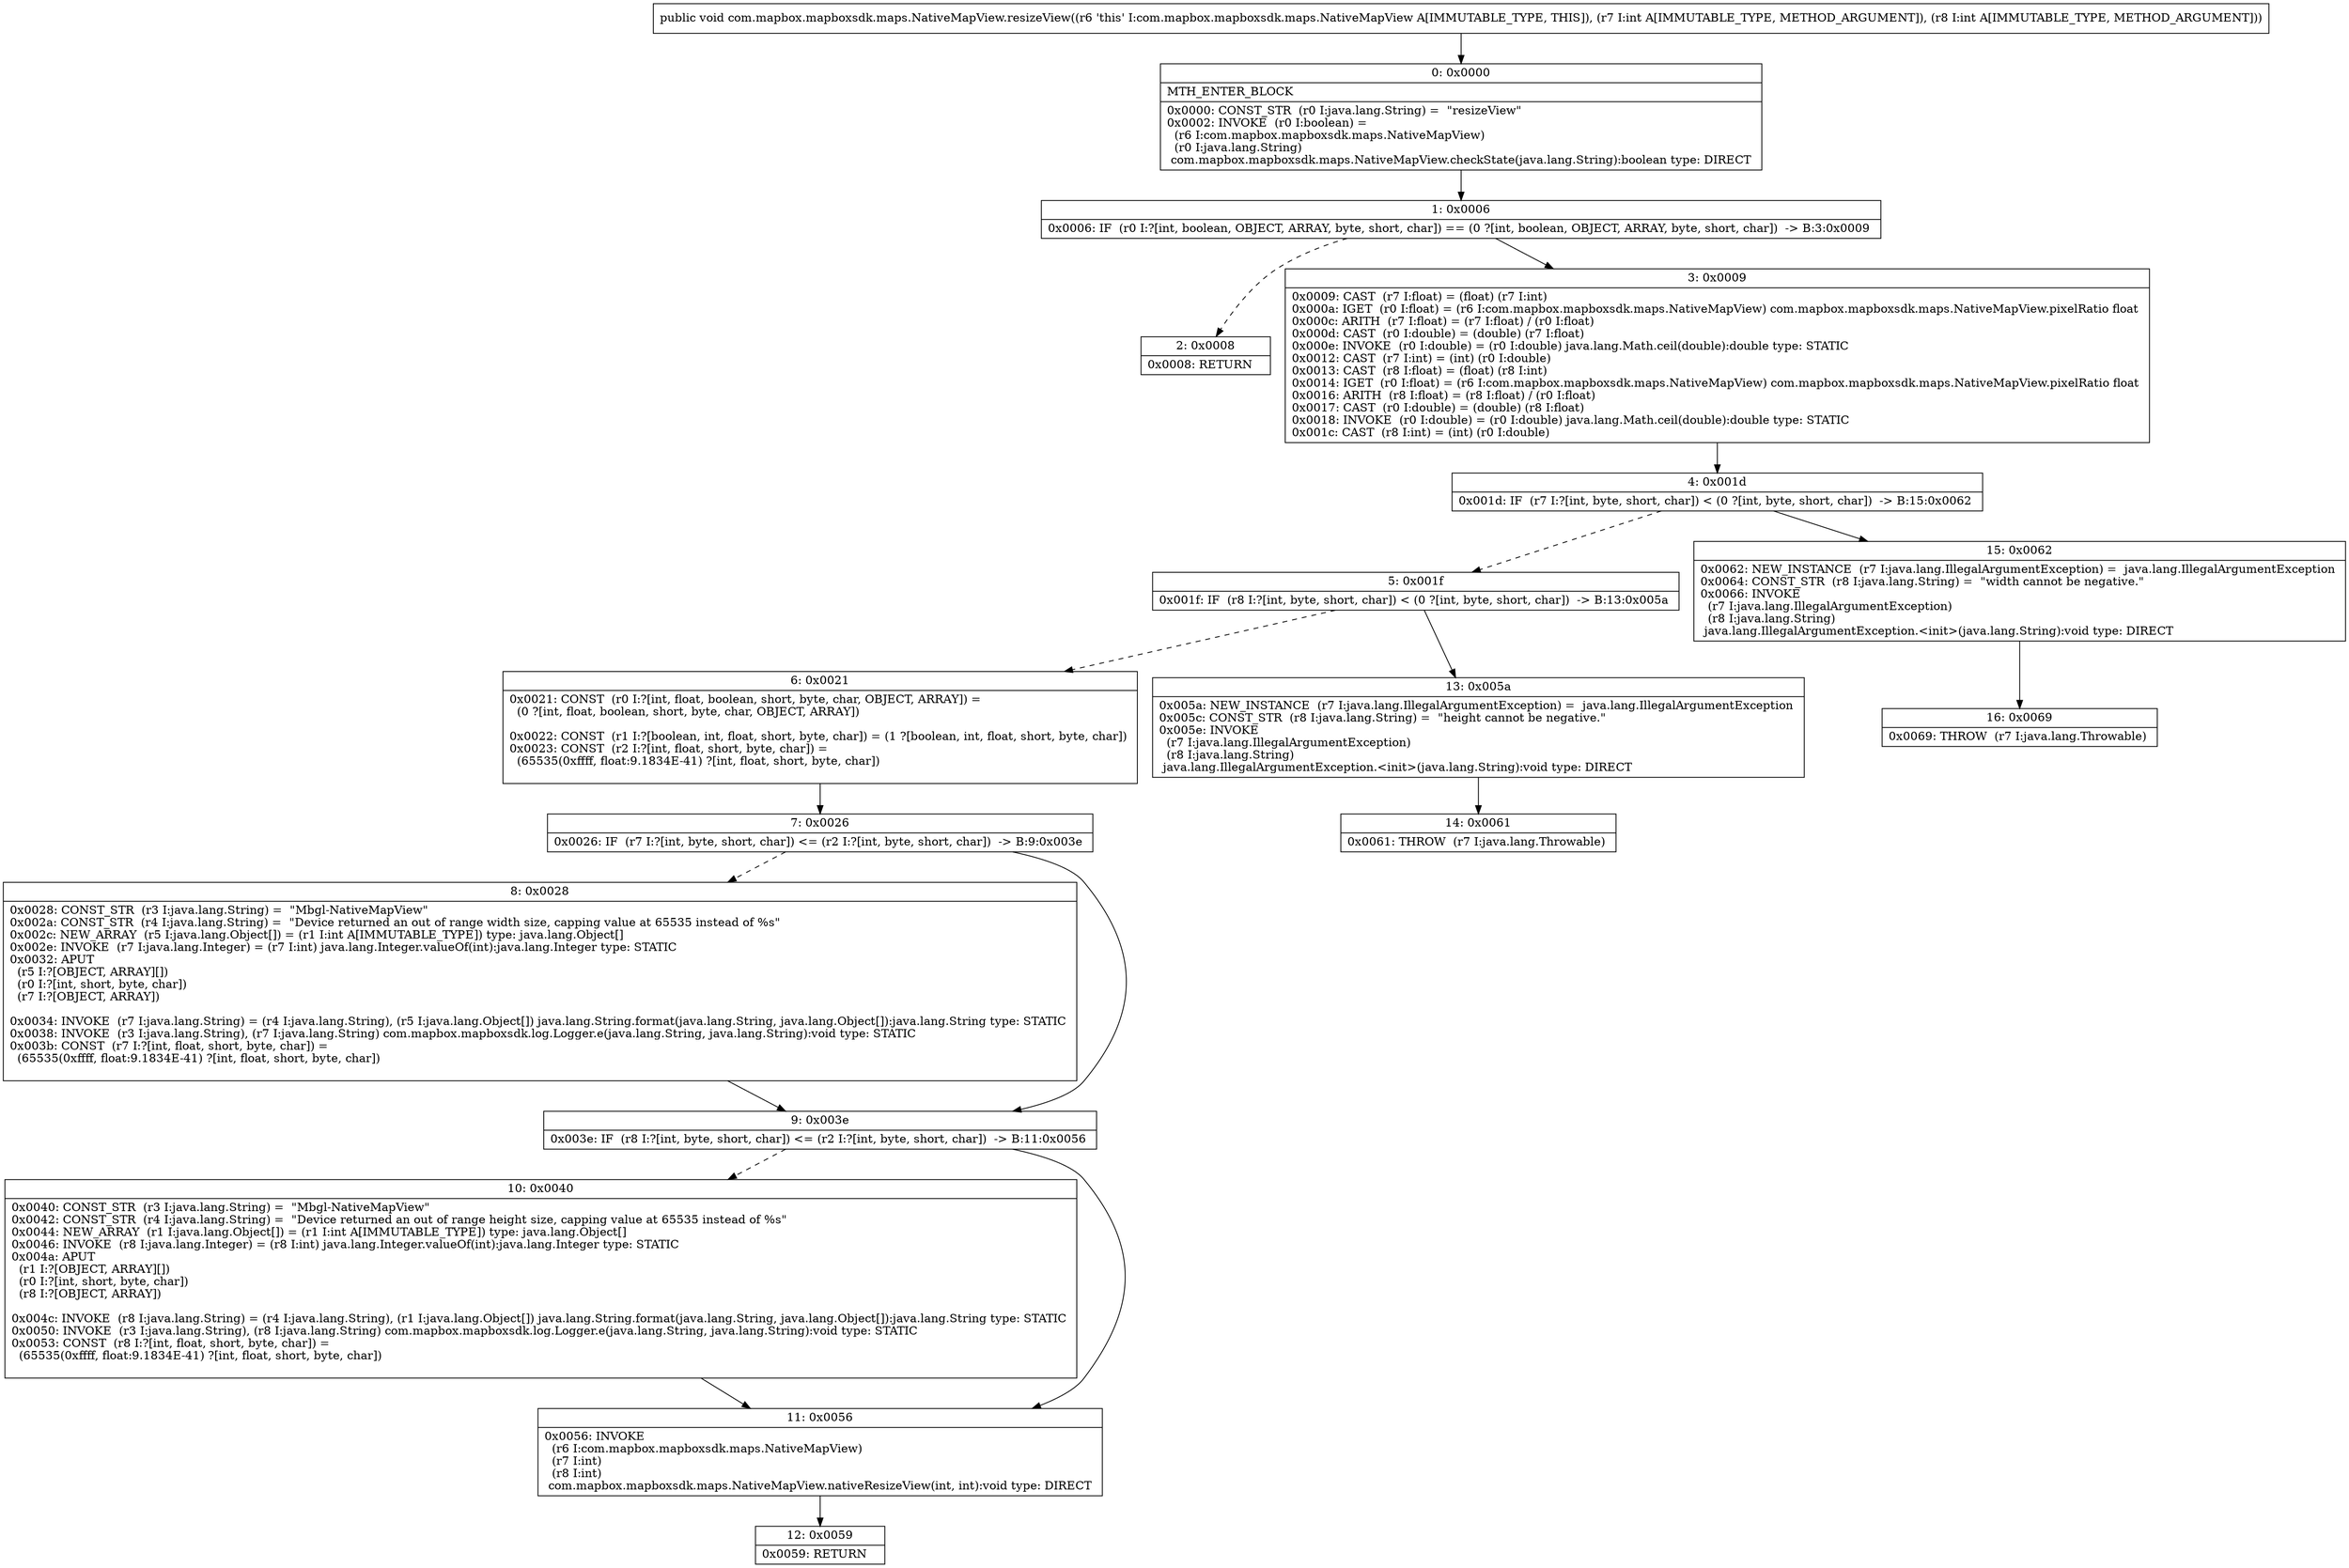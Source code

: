 digraph "CFG forcom.mapbox.mapboxsdk.maps.NativeMapView.resizeView(II)V" {
Node_0 [shape=record,label="{0\:\ 0x0000|MTH_ENTER_BLOCK\l|0x0000: CONST_STR  (r0 I:java.lang.String) =  \"resizeView\" \l0x0002: INVOKE  (r0 I:boolean) = \l  (r6 I:com.mapbox.mapboxsdk.maps.NativeMapView)\l  (r0 I:java.lang.String)\l com.mapbox.mapboxsdk.maps.NativeMapView.checkState(java.lang.String):boolean type: DIRECT \l}"];
Node_1 [shape=record,label="{1\:\ 0x0006|0x0006: IF  (r0 I:?[int, boolean, OBJECT, ARRAY, byte, short, char]) == (0 ?[int, boolean, OBJECT, ARRAY, byte, short, char])  \-\> B:3:0x0009 \l}"];
Node_2 [shape=record,label="{2\:\ 0x0008|0x0008: RETURN   \l}"];
Node_3 [shape=record,label="{3\:\ 0x0009|0x0009: CAST  (r7 I:float) = (float) (r7 I:int) \l0x000a: IGET  (r0 I:float) = (r6 I:com.mapbox.mapboxsdk.maps.NativeMapView) com.mapbox.mapboxsdk.maps.NativeMapView.pixelRatio float \l0x000c: ARITH  (r7 I:float) = (r7 I:float) \/ (r0 I:float) \l0x000d: CAST  (r0 I:double) = (double) (r7 I:float) \l0x000e: INVOKE  (r0 I:double) = (r0 I:double) java.lang.Math.ceil(double):double type: STATIC \l0x0012: CAST  (r7 I:int) = (int) (r0 I:double) \l0x0013: CAST  (r8 I:float) = (float) (r8 I:int) \l0x0014: IGET  (r0 I:float) = (r6 I:com.mapbox.mapboxsdk.maps.NativeMapView) com.mapbox.mapboxsdk.maps.NativeMapView.pixelRatio float \l0x0016: ARITH  (r8 I:float) = (r8 I:float) \/ (r0 I:float) \l0x0017: CAST  (r0 I:double) = (double) (r8 I:float) \l0x0018: INVOKE  (r0 I:double) = (r0 I:double) java.lang.Math.ceil(double):double type: STATIC \l0x001c: CAST  (r8 I:int) = (int) (r0 I:double) \l}"];
Node_4 [shape=record,label="{4\:\ 0x001d|0x001d: IF  (r7 I:?[int, byte, short, char]) \< (0 ?[int, byte, short, char])  \-\> B:15:0x0062 \l}"];
Node_5 [shape=record,label="{5\:\ 0x001f|0x001f: IF  (r8 I:?[int, byte, short, char]) \< (0 ?[int, byte, short, char])  \-\> B:13:0x005a \l}"];
Node_6 [shape=record,label="{6\:\ 0x0021|0x0021: CONST  (r0 I:?[int, float, boolean, short, byte, char, OBJECT, ARRAY]) = \l  (0 ?[int, float, boolean, short, byte, char, OBJECT, ARRAY])\l \l0x0022: CONST  (r1 I:?[boolean, int, float, short, byte, char]) = (1 ?[boolean, int, float, short, byte, char]) \l0x0023: CONST  (r2 I:?[int, float, short, byte, char]) = \l  (65535(0xffff, float:9.1834E\-41) ?[int, float, short, byte, char])\l \l}"];
Node_7 [shape=record,label="{7\:\ 0x0026|0x0026: IF  (r7 I:?[int, byte, short, char]) \<= (r2 I:?[int, byte, short, char])  \-\> B:9:0x003e \l}"];
Node_8 [shape=record,label="{8\:\ 0x0028|0x0028: CONST_STR  (r3 I:java.lang.String) =  \"Mbgl\-NativeMapView\" \l0x002a: CONST_STR  (r4 I:java.lang.String) =  \"Device returned an out of range width size, capping value at 65535 instead of %s\" \l0x002c: NEW_ARRAY  (r5 I:java.lang.Object[]) = (r1 I:int A[IMMUTABLE_TYPE]) type: java.lang.Object[] \l0x002e: INVOKE  (r7 I:java.lang.Integer) = (r7 I:int) java.lang.Integer.valueOf(int):java.lang.Integer type: STATIC \l0x0032: APUT  \l  (r5 I:?[OBJECT, ARRAY][])\l  (r0 I:?[int, short, byte, char])\l  (r7 I:?[OBJECT, ARRAY])\l \l0x0034: INVOKE  (r7 I:java.lang.String) = (r4 I:java.lang.String), (r5 I:java.lang.Object[]) java.lang.String.format(java.lang.String, java.lang.Object[]):java.lang.String type: STATIC \l0x0038: INVOKE  (r3 I:java.lang.String), (r7 I:java.lang.String) com.mapbox.mapboxsdk.log.Logger.e(java.lang.String, java.lang.String):void type: STATIC \l0x003b: CONST  (r7 I:?[int, float, short, byte, char]) = \l  (65535(0xffff, float:9.1834E\-41) ?[int, float, short, byte, char])\l \l}"];
Node_9 [shape=record,label="{9\:\ 0x003e|0x003e: IF  (r8 I:?[int, byte, short, char]) \<= (r2 I:?[int, byte, short, char])  \-\> B:11:0x0056 \l}"];
Node_10 [shape=record,label="{10\:\ 0x0040|0x0040: CONST_STR  (r3 I:java.lang.String) =  \"Mbgl\-NativeMapView\" \l0x0042: CONST_STR  (r4 I:java.lang.String) =  \"Device returned an out of range height size, capping value at 65535 instead of %s\" \l0x0044: NEW_ARRAY  (r1 I:java.lang.Object[]) = (r1 I:int A[IMMUTABLE_TYPE]) type: java.lang.Object[] \l0x0046: INVOKE  (r8 I:java.lang.Integer) = (r8 I:int) java.lang.Integer.valueOf(int):java.lang.Integer type: STATIC \l0x004a: APUT  \l  (r1 I:?[OBJECT, ARRAY][])\l  (r0 I:?[int, short, byte, char])\l  (r8 I:?[OBJECT, ARRAY])\l \l0x004c: INVOKE  (r8 I:java.lang.String) = (r4 I:java.lang.String), (r1 I:java.lang.Object[]) java.lang.String.format(java.lang.String, java.lang.Object[]):java.lang.String type: STATIC \l0x0050: INVOKE  (r3 I:java.lang.String), (r8 I:java.lang.String) com.mapbox.mapboxsdk.log.Logger.e(java.lang.String, java.lang.String):void type: STATIC \l0x0053: CONST  (r8 I:?[int, float, short, byte, char]) = \l  (65535(0xffff, float:9.1834E\-41) ?[int, float, short, byte, char])\l \l}"];
Node_11 [shape=record,label="{11\:\ 0x0056|0x0056: INVOKE  \l  (r6 I:com.mapbox.mapboxsdk.maps.NativeMapView)\l  (r7 I:int)\l  (r8 I:int)\l com.mapbox.mapboxsdk.maps.NativeMapView.nativeResizeView(int, int):void type: DIRECT \l}"];
Node_12 [shape=record,label="{12\:\ 0x0059|0x0059: RETURN   \l}"];
Node_13 [shape=record,label="{13\:\ 0x005a|0x005a: NEW_INSTANCE  (r7 I:java.lang.IllegalArgumentException) =  java.lang.IllegalArgumentException \l0x005c: CONST_STR  (r8 I:java.lang.String) =  \"height cannot be negative.\" \l0x005e: INVOKE  \l  (r7 I:java.lang.IllegalArgumentException)\l  (r8 I:java.lang.String)\l java.lang.IllegalArgumentException.\<init\>(java.lang.String):void type: DIRECT \l}"];
Node_14 [shape=record,label="{14\:\ 0x0061|0x0061: THROW  (r7 I:java.lang.Throwable) \l}"];
Node_15 [shape=record,label="{15\:\ 0x0062|0x0062: NEW_INSTANCE  (r7 I:java.lang.IllegalArgumentException) =  java.lang.IllegalArgumentException \l0x0064: CONST_STR  (r8 I:java.lang.String) =  \"width cannot be negative.\" \l0x0066: INVOKE  \l  (r7 I:java.lang.IllegalArgumentException)\l  (r8 I:java.lang.String)\l java.lang.IllegalArgumentException.\<init\>(java.lang.String):void type: DIRECT \l}"];
Node_16 [shape=record,label="{16\:\ 0x0069|0x0069: THROW  (r7 I:java.lang.Throwable) \l}"];
MethodNode[shape=record,label="{public void com.mapbox.mapboxsdk.maps.NativeMapView.resizeView((r6 'this' I:com.mapbox.mapboxsdk.maps.NativeMapView A[IMMUTABLE_TYPE, THIS]), (r7 I:int A[IMMUTABLE_TYPE, METHOD_ARGUMENT]), (r8 I:int A[IMMUTABLE_TYPE, METHOD_ARGUMENT])) }"];
MethodNode -> Node_0;
Node_0 -> Node_1;
Node_1 -> Node_2[style=dashed];
Node_1 -> Node_3;
Node_3 -> Node_4;
Node_4 -> Node_5[style=dashed];
Node_4 -> Node_15;
Node_5 -> Node_6[style=dashed];
Node_5 -> Node_13;
Node_6 -> Node_7;
Node_7 -> Node_8[style=dashed];
Node_7 -> Node_9;
Node_8 -> Node_9;
Node_9 -> Node_10[style=dashed];
Node_9 -> Node_11;
Node_10 -> Node_11;
Node_11 -> Node_12;
Node_13 -> Node_14;
Node_15 -> Node_16;
}

